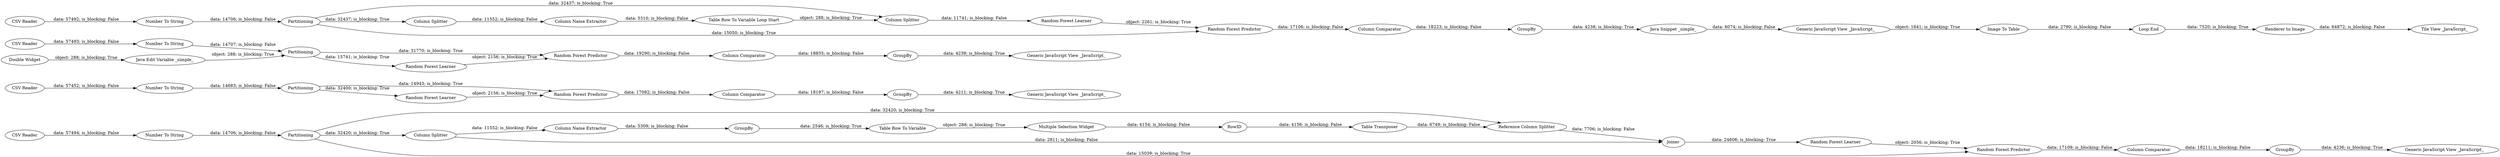 digraph {
	"6687937415055264093_612" [label=Joiner]
	"6687937415055264093_9" [label="Random Forest Predictor"]
	"6687937415055264093_619" [label="Column Comparator"]
	"6687937415055264093_576" [label="Column Splitter"]
	"6687937415055264093_578" [label="Random Forest Learner"]
	"6687937415055264093_565" [label="Generic JavaScript View _JavaScript_"]
	"6687937415055264093_602" [label=GroupBy]
	"6687937415055264093_600" [label=Partitioning]
	"6687937415055264093_607" [label=GroupBy]
	"6687937415055264093_574" [label="Column Splitter"]
	"6687937415055264093_10" [label="Column Comparator"]
	"6687937415055264093_606" [label="Multiple Selection Widget"]
	"6687937415055264093_590" [label="Column Splitter"]
	"6687937415055264093_585" [label="Image To Table"]
	"6687937415055264093_1" [label="CSV Reader"]
	"6687937415055264093_8" [label=Partitioning]
	"6687937415055264093_611" [label="Table Transposer"]
	"6687937415055264093_589" [label="Random Forest Predictor"]
	"6687937415055264093_616" [label="Generic JavaScript View _JavaScript_"]
	"6687937415055264093_615" [label="Random Forest Predictor"]
	"6687937415055264093_579" [label="Java Snippet _simple_"]
	"6687937415055264093_11" [label=GroupBy]
	"6687937415055264093_613" [label="Generic JavaScript View _JavaScript_"]
	"6687937415055264093_586" [label="Renderer to Image"]
	"6687937415055264093_583" [label="Loop End"]
	"6687937415055264093_577" [label="Table Row To Variable Loop Start"]
	"6687937415055264093_569" [label="CSV Reader"]
	"6687937415055264093_587" [label="Tile View _JavaScript_"]
	"6687937415055264093_581" [label="Column Comparator"]
	"6687937415055264093_617" [label="CSV Reader"]
	"6687937415055264093_566" [label=Partitioning]
	"6687937415055264093_620" [label=GroupBy]
	"6687937415055264093_575" [label="Column Name Extractor"]
	"6687937415055264093_601" [label="Column Comparator"]
	"6687937415055264093_614" [label=Partitioning]
	"6687937415055264093_582" [label="Random Forest Predictor"]
	"6687937415055264093_573" [label="Number To String"]
	"6687937415055264093_598" [label="Random Forest Learner"]
	"6687937415055264093_618" [label="Random Forest Learner"]
	"6687937415055264093_584" [label="Generic JavaScript View _JavaScript_"]
	"6687937415055264093_580" [label=GroupBy]
	"6687937415055264093_6" [label="Number To String"]
	"6687937415055264093_596" [label="Column Name Extractor"]
	"6687937415055264093_624" [label="Double Widget"]
	"6687937415055264093_608" [label="Table Row To Variable"]
	"6687937415055264093_593" [label="Number To String"]
	"6687937415055264093_609" [label="Reference Column Splitter"]
	"6687937415055264093_621" [label="Number To String"]
	"6687937415055264093_623" [label="Java Edit Variable _simple_"]
	"6687937415055264093_610" [label=RowID]
	"6687937415055264093_5" [label="Random Forest Learner"]
	"6687937415055264093_603" [label="CSV Reader"]
	"6687937415055264093_610" -> "6687937415055264093_611" [label="data: 4156; is_blocking: False"]
	"6687937415055264093_569" -> "6687937415055264093_573" [label="data: 57492; is_blocking: False"]
	"6687937415055264093_1" -> "6687937415055264093_6" [label="data: 57452; is_blocking: False"]
	"6687937415055264093_6" -> "6687937415055264093_8" [label="data: 14683; is_blocking: False"]
	"6687937415055264093_573" -> "6687937415055264093_566" [label="data: 14706; is_blocking: False"]
	"6687937415055264093_575" -> "6687937415055264093_577" [label="data: 5310; is_blocking: False"]
	"6687937415055264093_596" -> "6687937415055264093_607" [label="data: 5309; is_blocking: False"]
	"6687937415055264093_606" -> "6687937415055264093_610" [label="data: 4154; is_blocking: False"]
	"6687937415055264093_615" -> "6687937415055264093_619" [label="data: 19290; is_blocking: False"]
	"6687937415055264093_614" -> "6687937415055264093_618" [label="data: 15741; is_blocking: True"]
	"6687937415055264093_598" -> "6687937415055264093_589" [label="object: 2056; is_blocking: True"]
	"6687937415055264093_603" -> "6687937415055264093_593" [label="data: 57494; is_blocking: False"]
	"6687937415055264093_611" -> "6687937415055264093_609" [label="data: 6749; is_blocking: False"]
	"6687937415055264093_5" -> "6687937415055264093_9" [label="object: 2156; is_blocking: True"]
	"6687937415055264093_607" -> "6687937415055264093_608" [label="data: 2546; is_blocking: True"]
	"6687937415055264093_608" -> "6687937415055264093_606" [label="object: 288; is_blocking: True"]
	"6687937415055264093_581" -> "6687937415055264093_580" [label="data: 18223; is_blocking: False"]
	"6687937415055264093_600" -> "6687937415055264093_590" [label="data: 32420; is_blocking: True"]
	"6687937415055264093_580" -> "6687937415055264093_579" [label="data: 4238; is_blocking: True"]
	"6687937415055264093_566" -> "6687937415055264093_576" [label="data: 32437; is_blocking: True"]
	"6687937415055264093_602" -> "6687937415055264093_613" [label="data: 4236; is_blocking: True"]
	"6687937415055264093_574" -> "6687937415055264093_575" [label="data: 11552; is_blocking: False"]
	"6687937415055264093_576" -> "6687937415055264093_578" [label="data: 11741; is_blocking: False"]
	"6687937415055264093_577" -> "6687937415055264093_576" [label="object: 288; is_blocking: True"]
	"6687937415055264093_618" -> "6687937415055264093_615" [label="object: 2156; is_blocking: True"]
	"6687937415055264093_590" -> "6687937415055264093_596" [label="data: 11552; is_blocking: False"]
	"6687937415055264093_600" -> "6687937415055264093_589" [label="data: 15039; is_blocking: True"]
	"6687937415055264093_10" -> "6687937415055264093_11" [label="data: 18197; is_blocking: False"]
	"6687937415055264093_617" -> "6687937415055264093_621" [label="data: 57493; is_blocking: False"]
	"6687937415055264093_566" -> "6687937415055264093_582" [label="data: 15050; is_blocking: True"]
	"6687937415055264093_593" -> "6687937415055264093_600" [label="data: 14706; is_blocking: False"]
	"6687937415055264093_8" -> "6687937415055264093_5" [label="data: 32400; is_blocking: True"]
	"6687937415055264093_585" -> "6687937415055264093_583" [label="data: 2790; is_blocking: False"]
	"6687937415055264093_589" -> "6687937415055264093_601" [label="data: 17109; is_blocking: False"]
	"6687937415055264093_590" -> "6687937415055264093_612" [label="data: 2811; is_blocking: False"]
	"6687937415055264093_9" -> "6687937415055264093_10" [label="data: 17082; is_blocking: False"]
	"6687937415055264093_621" -> "6687937415055264093_614" [label="data: 14707; is_blocking: False"]
	"6687937415055264093_601" -> "6687937415055264093_602" [label="data: 18211; is_blocking: False"]
	"6687937415055264093_612" -> "6687937415055264093_598" [label="data: 24606; is_blocking: True"]
	"6687937415055264093_624" -> "6687937415055264093_623" [label="object: 288; is_blocking: True"]
	"6687937415055264093_614" -> "6687937415055264093_615" [label="data: 31770; is_blocking: True"]
	"6687937415055264093_623" -> "6687937415055264093_614" [label="object: 288; is_blocking: True"]
	"6687937415055264093_579" -> "6687937415055264093_584" [label="data: 6074; is_blocking: False"]
	"6687937415055264093_8" -> "6687937415055264093_9" [label="data: 14943; is_blocking: True"]
	"6687937415055264093_583" -> "6687937415055264093_586" [label="data: 7520; is_blocking: True"]
	"6687937415055264093_586" -> "6687937415055264093_587" [label="data: 64872; is_blocking: False"]
	"6687937415055264093_609" -> "6687937415055264093_612" [label="data: 7706; is_blocking: False"]
	"6687937415055264093_619" -> "6687937415055264093_620" [label="data: 18835; is_blocking: False"]
	"6687937415055264093_578" -> "6687937415055264093_582" [label="object: 2261; is_blocking: True"]
	"6687937415055264093_582" -> "6687937415055264093_581" [label="data: 17106; is_blocking: False"]
	"6687937415055264093_11" -> "6687937415055264093_565" [label="data: 4211; is_blocking: True"]
	"6687937415055264093_566" -> "6687937415055264093_574" [label="data: 32437; is_blocking: True"]
	"6687937415055264093_600" -> "6687937415055264093_609" [label="data: 32420; is_blocking: True"]
	"6687937415055264093_584" -> "6687937415055264093_585" [label="object: 1641; is_blocking: True"]
	"6687937415055264093_620" -> "6687937415055264093_616" [label="data: 4239; is_blocking: True"]
	rankdir=LR
}
